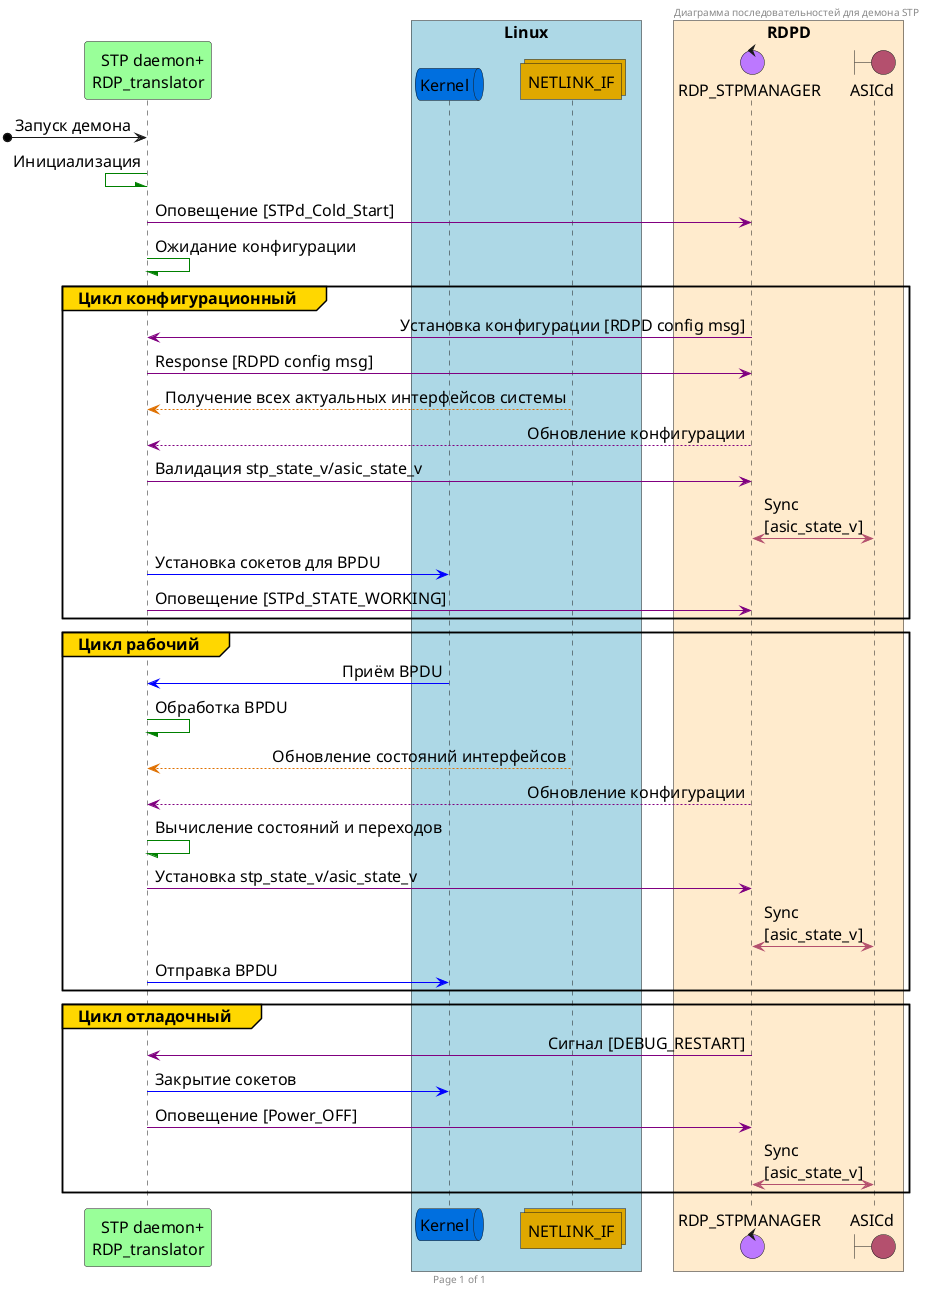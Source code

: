 @startuml

header Диаграмма последовательностей для демона STP
footer Page %page% of %lastpage%

skinparam shadowing<<no_shadow>> false
skinparam shadowing<<with_shadow>> true
skinparam sequenceMessageAlign direction

skinparam ParticipantPadding 12
skinparam BoxPadding 15

skinparam defaultFontSize 16
skinparam defaultFontName Aapex

participant "STP daemon+\rRDP_translator" as Daemon #99FF99
box "Linux" #LightBlue
queue "Kernel" as Kernel #006fdf
collections "NETLINK_IF" as Netlink #dfa800
end box
box "RDPD" #BlanchedAlmond
control "RDP_STPMANAGER" as RDPD #bc78ff
boundary "ASICd" as ASIC #b4506e
end box

[o-> Daemon : Запуск демона

Daemon /[#green]- Daemon : Инициализация
Daemon -[#purple]> RDPD : Оповещение [STPd_Cold_Start]
' RDPD <-[#b4506e]> ASIC : Sync \n[asic_state_v]
Daemon -[#green]/ Daemon : Ожидание конфигурации

group#Gold Цикл конфигурационный
    RDPD -[#purple]> Daemon : Установка конфигурации [RDPD config msg]
    Daemon -[#purple]> RDPD : Response [RDPD config msg]
    Netlink --[#df7000]> Daemon : Получение всех актуальных интерфейсов системы
    RDPD -[#purple]-> Daemon : Обновление конфигурации
    Daemon -[#purple]> RDPD : Валидация stp_state_v/asic_state_v
    RDPD <-[#b4506e]> ASIC : Sync \n[asic_state_v]
    Daemon -[#0000FF]> Kernel : Установка сокетов для BPDU
    Daemon -[#purple]> RDPD : Оповещение [STPd_STATE_WORKING]
end

group#Gold Цикл рабочий
    Kernel -[#0000FF]> Daemon : Приём BPDU
    Daemon -[#green]/  Daemon : Обработка BPDU
    Netlink --[#df7000]> Daemon : Обновление состояний интерфейсов
    RDPD --[#purple]> Daemon : Обновление конфигурации
    Daemon -[#green]/ Daemon : Вычислениe состояний и переходов
    Daemon -[#purple]> RDPD : Установка stp_state_v/asic_state_v
    RDPD <-[#b4506e]> ASIC : Sync \n[asic_state_v]
    Daemon -[#0000FF]> Kernel : Отправка BPDU
end

group#Gold Цикл отладочный
    RDPD -[#purple]> Daemon : Сигнал [DEBUG_RESTART]
    Daemon -[#0000FF]> Kernel : Закрытие сокетов
    Daemon -[#purple]> RDPD : Оповещение [Power_OFF]
    RDPD <-[#b4506e]> ASIC : Sync \n[asic_state_v]
end

@enduml
